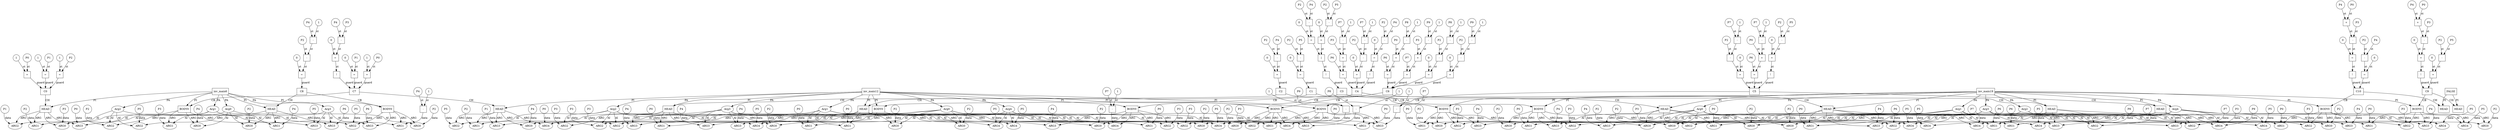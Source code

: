 // Horn Graph
digraph {
	"predicate_0" [label="inv_main6"  nodeName="predicate_0" class=predicateName GNNNodeID=0 shape="box"]
	"predicateArgument_0" [label="Arg0"  nodeName="predicateArgument_0" class=predicateArgument GNNNodeID=1 shape="ellipse"]
		"predicate_0" -> "predicateArgument_0" [ label="PA"]
	"predicateArgument_1" [label="Arg1"  nodeName="predicateArgument_1" class=predicateArgument GNNNodeID=2 shape="ellipse"]
		"predicate_0" -> "predicateArgument_1" [ label="PA"]
	"predicateArgument_2" [label="Arg2"  nodeName="predicateArgument_2" class=predicateArgument GNNNodeID=3 shape="ellipse"]
		"predicate_0" -> "predicateArgument_2" [ label="PA"]
	"predicateArgument_3" [label="Arg3"  nodeName="predicateArgument_3" class=predicateArgument GNNNodeID=4 shape="ellipse"]
		"predicate_0" -> "predicateArgument_3" [ label="PA"]
	"predicate_1" [label="inv_main12"  nodeName="predicate_1" class=predicateName GNNNodeID=5 shape="box"]
	"predicateArgument_4" [label="Arg0"  nodeName="predicateArgument_4" class=predicateArgument GNNNodeID=6 shape="ellipse"]
		"predicate_1" -> "predicateArgument_4" [ label="PA"]
	"predicateArgument_5" [label="Arg1"  nodeName="predicateArgument_5" class=predicateArgument GNNNodeID=7 shape="ellipse"]
		"predicate_1" -> "predicateArgument_5" [ label="PA"]
	"predicateArgument_6" [label="Arg2"  nodeName="predicateArgument_6" class=predicateArgument GNNNodeID=8 shape="ellipse"]
		"predicate_1" -> "predicateArgument_6" [ label="PA"]
	"predicateArgument_7" [label="Arg3"  nodeName="predicateArgument_7" class=predicateArgument GNNNodeID=9 shape="ellipse"]
		"predicate_1" -> "predicateArgument_7" [ label="PA"]
	"predicateArgument_8" [label="Arg4"  nodeName="predicateArgument_8" class=predicateArgument GNNNodeID=10 shape="ellipse"]
		"predicate_1" -> "predicateArgument_8" [ label="PA"]
	"predicate_2" [label="inv_main19"  nodeName="predicate_2" class=predicateName GNNNodeID=11 shape="box"]
	"predicateArgument_9" [label="Arg0"  nodeName="predicateArgument_9" class=predicateArgument GNNNodeID=12 shape="ellipse"]
		"predicate_2" -> "predicateArgument_9" [ label="PA"]
	"predicateArgument_10" [label="Arg1"  nodeName="predicateArgument_10" class=predicateArgument GNNNodeID=13 shape="ellipse"]
		"predicate_2" -> "predicateArgument_10" [ label="PA"]
	"predicateArgument_11" [label="Arg2"  nodeName="predicateArgument_11" class=predicateArgument GNNNodeID=14 shape="ellipse"]
		"predicate_2" -> "predicateArgument_11" [ label="PA"]
	"predicateArgument_12" [label="Arg3"  nodeName="predicateArgument_12" class=predicateArgument GNNNodeID=15 shape="ellipse"]
		"predicate_2" -> "predicateArgument_12" [ label="PA"]
	"predicateArgument_13" [label="Arg4"  nodeName="predicateArgument_13" class=predicateArgument GNNNodeID=16 shape="ellipse"]
		"predicate_2" -> "predicateArgument_13" [ label="PA"]
	"predicate_3" [label="FALSE"  nodeName="predicate_3" class=predicateName GNNNodeID=17 shape="box"]
	"clause_0" [label="C0"  nodeName="clause_0" class=clause GNNNodeID=18 shape="box"]
	"=_19" [label="="  nodeName="=_19" class=operator GNNNodeID=19 shape="square"]
		"=_19" -> "clause_0" [ label="guard"]
	"1_20" [label="1"  nodeName="1_20" class=constant GNNNodeID=20 shape="circle"]
		"1_20" -> "=_19" [ label="st"]
	"P0_21" [label="P0"  nodeName="P0_21" class=symbolicConstant GNNNodeID=21 shape="circle"]
		"P0_21" -> "=_19" [ label="st"]
	"=_22" [label="="  nodeName="=_22" class=operator GNNNodeID=22 shape="square"]
		"=_22" -> "clause_0" [ label="guard"]
	"1_23" [label="1"  nodeName="1_23" class=constant GNNNodeID=23 shape="circle"]
		"1_23" -> "=_22" [ label="st"]
	"P1_24" [label="P1"  nodeName="P1_24" class=symbolicConstant GNNNodeID=24 shape="circle"]
		"P1_24" -> "=_22" [ label="st"]
	"=_25" [label="="  nodeName="=_25" class=operator GNNNodeID=25 shape="square"]
		"=_25" -> "clause_0" [ label="guard"]
	"1_26" [label="1"  nodeName="1_26" class=constant GNNNodeID=26 shape="circle"]
		"1_26" -> "=_25" [ label="st"]
	"P2_27" [label="P2"  nodeName="P2_27" class=symbolicConstant GNNNodeID=27 shape="circle"]
		"P2_27" -> "=_25" [ label="st"]
	"clauseHead_0" [label="HEAD"  nodeName="clauseHead_0" class=clauseHead GNNNodeID=28 shape="box"]
		"clause_0" -> "clauseHead_0" [ label="CH"]
		"predicate_0" -> "clauseHead_0" [ label="PI"]
	"clauseArgument_0" [label="ARG0"  nodeName="clauseArgument_0" class=clauseArg GNNNodeID=29 shape="ellipse"]
		"clauseHead_0" -> "clauseArgument_0" [ label="ARG"]
		"predicateArgument_0" -> "clauseArgument_0" [ label="AI"]
	"P3_30" [label="P3"  nodeName="P3_30" class=symbolicConstant GNNNodeID=30 shape="circle"]
		"P3_30" -> "clauseArgument_0" [ label="data"]
	"clauseArgument_1" [label="ARG1"  nodeName="clauseArgument_1" class=clauseArg GNNNodeID=31 shape="ellipse"]
		"clauseHead_0" -> "clauseArgument_1" [ label="ARG"]
		"predicateArgument_1" -> "clauseArgument_1" [ label="AI"]
	"P2_32" [label="P2"  nodeName="P2_32" class=symbolicConstant GNNNodeID=32 shape="circle"]
		"P2_32" -> "clauseArgument_1" [ label="data"]
	"clauseArgument_2" [label="ARG2"  nodeName="clauseArgument_2" class=clauseArg GNNNodeID=33 shape="ellipse"]
		"clauseHead_0" -> "clauseArgument_2" [ label="ARG"]
		"predicateArgument_2" -> "clauseArgument_2" [ label="AI"]
	"P1_34" [label="P1"  nodeName="P1_34" class=symbolicConstant GNNNodeID=34 shape="circle"]
		"P1_34" -> "clauseArgument_2" [ label="data"]
	"clauseArgument_3" [label="ARG3"  nodeName="clauseArgument_3" class=clauseArg GNNNodeID=35 shape="ellipse"]
		"clauseHead_0" -> "clauseArgument_3" [ label="ARG"]
		"predicateArgument_3" -> "clauseArgument_3" [ label="AI"]
	"P0_36" [label="P0"  nodeName="P0_36" class=symbolicConstant GNNNodeID=36 shape="circle"]
		"P0_36" -> "clauseArgument_3" [ label="data"]
	"clause_1" [label="C1"  nodeName="clause_1" class=clause GNNNodeID=37 shape="box"]
	">=_38" [label="="  nodeName=">=_38" class=operator GNNNodeID=38 shape="square"]
		">=_38" -> "clause_1" [ label="guard"]
	"0_39" [label="0"  nodeName="0_39" class=constant GNNNodeID=39 shape="circle"]
		"0_39" -> ">=_38" [ label="st"]
	"-_40" [label="-"  nodeName="-_40" class=operator GNNNodeID=40 shape="square"]
		"-_40" -> ">=_38" [ label="st"]
	"P2_41" [label="P2"  nodeName="P2_41" class=symbolicConstant GNNNodeID=41 shape="circle"]
		"P2_41" -> "-_40" [ label="st"]
	"P5_42" [label="P5"  nodeName="P5_42" class=symbolicConstant GNNNodeID=42 shape="circle"]
		"P5_42" -> "-_40" [ label="st"]
	"clauseHead_1" [label="HEAD"  nodeName="clauseHead_1" class=clauseHead GNNNodeID=43 shape="box"]
		"clause_1" -> "clauseHead_1" [ label="CH"]
		"predicate_1" -> "clauseHead_1" [ label="PI"]
	"clauseArgument_4" [label="ARG0"  nodeName="clauseArgument_4" class=clauseArg GNNNodeID=44 shape="ellipse"]
		"clauseHead_1" -> "clauseArgument_4" [ label="ARG"]
		"predicateArgument_4" -> "clauseArgument_4" [ label="AI"]
	"P2_45" [label="P2"  nodeName="P2_45" class=symbolicConstant GNNNodeID=45 shape="circle"]
		"P2_45" -> "clauseArgument_4" [ label="data"]
	"clauseArgument_5" [label="ARG1"  nodeName="clauseArgument_5" class=clauseArg GNNNodeID=46 shape="ellipse"]
		"clauseHead_1" -> "clauseArgument_5" [ label="ARG"]
		"predicateArgument_5" -> "clauseArgument_5" [ label="AI"]
	"P0_47" [label="P0"  nodeName="P0_47" class=symbolicConstant GNNNodeID=47 shape="circle"]
		"P0_47" -> "clauseArgument_5" [ label="data"]
	"clauseArgument_6" [label="ARG2"  nodeName="clauseArgument_6" class=clauseArg GNNNodeID=48 shape="ellipse"]
		"clauseHead_1" -> "clauseArgument_6" [ label="ARG"]
		"predicateArgument_6" -> "clauseArgument_6" [ label="AI"]
	"P3_49" [label="P3"  nodeName="P3_49" class=symbolicConstant GNNNodeID=49 shape="circle"]
		"P3_49" -> "clauseArgument_6" [ label="data"]
	"clauseArgument_7" [label="ARG3"  nodeName="clauseArgument_7" class=clauseArg GNNNodeID=50 shape="ellipse"]
		"clauseHead_1" -> "clauseArgument_7" [ label="ARG"]
		"predicateArgument_7" -> "clauseArgument_7" [ label="AI"]
	"P4_51" [label="P4"  nodeName="P4_51" class=symbolicConstant GNNNodeID=51 shape="circle"]
		"P4_51" -> "clauseArgument_7" [ label="data"]
	"clauseArgument_8" [label="ARG4"  nodeName="clauseArgument_8" class=clauseArg GNNNodeID=52 shape="ellipse"]
		"clauseHead_1" -> "clauseArgument_8" [ label="ARG"]
		"predicateArgument_8" -> "clauseArgument_8" [ label="AI"]
	"P5_53" [label="P5"  nodeName="P5_53" class=symbolicConstant GNNNodeID=53 shape="circle"]
		"P5_53" -> "clauseArgument_8" [ label="data"]
	"clauseBody_0" [label="BODY0"  nodeName="clauseBody_0" class=clauseBody GNNNodeID=54 shape="box"]
		"clause_1" -> "clauseBody_0" [ label="CB"]
		"predicate_2" -> "clauseBody_0" [ label="PI"]
	"clauseArgument_9" [label="ARG0"  nodeName="clauseArgument_9" class=clauseArg GNNNodeID=55 shape="ellipse"]
		"clauseBody_0" -> "clauseArgument_9" [ label="ARG"]
		"predicateArgument_9" -> "clauseArgument_9" [ label="AI"]
	"P2_56" [label="P2"  nodeName="P2_56" class=symbolicConstant GNNNodeID=56 shape="circle"]
		"P2_56" -> "clauseArgument_9" [ label="data"]
	"clauseArgument_10" [label="ARG1"  nodeName="clauseArgument_10" class=clauseArg GNNNodeID=57 shape="ellipse"]
		"clauseBody_0" -> "clauseArgument_10" [ label="ARG"]
		"predicateArgument_10" -> "clauseArgument_10" [ label="AI"]
	"P0_58" [label="P0"  nodeName="P0_58" class=symbolicConstant GNNNodeID=58 shape="circle"]
		"P0_58" -> "clauseArgument_10" [ label="data"]
	"clauseArgument_11" [label="ARG2"  nodeName="clauseArgument_11" class=clauseArg GNNNodeID=59 shape="ellipse"]
		"clauseBody_0" -> "clauseArgument_11" [ label="ARG"]
		"predicateArgument_11" -> "clauseArgument_11" [ label="AI"]
	"P3_60" [label="P3"  nodeName="P3_60" class=symbolicConstant GNNNodeID=60 shape="circle"]
		"P3_60" -> "clauseArgument_11" [ label="data"]
	"clauseArgument_12" [label="ARG3"  nodeName="clauseArgument_12" class=clauseArg GNNNodeID=61 shape="ellipse"]
		"clauseBody_0" -> "clauseArgument_12" [ label="ARG"]
		"predicateArgument_12" -> "clauseArgument_12" [ label="AI"]
	"P4_62" [label="P4"  nodeName="P4_62" class=symbolicConstant GNNNodeID=62 shape="circle"]
		"P4_62" -> "clauseArgument_12" [ label="data"]
	"clauseArgument_13" [label="ARG4"  nodeName="clauseArgument_13" class=clauseArg GNNNodeID=63 shape="ellipse"]
		"clauseBody_0" -> "clauseArgument_13" [ label="ARG"]
		"predicateArgument_13" -> "clauseArgument_13" [ label="AI"]
	"P5_64" [label="P5"  nodeName="P5_64" class=symbolicConstant GNNNodeID=64 shape="circle"]
		"P5_64" -> "clauseArgument_13" [ label="data"]
	"clause_2" [label="C2"  nodeName="clause_2" class=clause GNNNodeID=65 shape="box"]
	">=_66" [label="="  nodeName=">=_66" class=operator GNNNodeID=66 shape="square"]
		">=_66" -> "clause_2" [ label="guard"]
	"0_67" [label="0"  nodeName="0_67" class=constant GNNNodeID=67 shape="circle"]
		"0_67" -> ">=_66" [ label="st"]
	"-_68" [label="-"  nodeName="-_68" class=operator GNNNodeID=68 shape="square"]
		"-_68" -> ">=_66" [ label="st"]
	"P2_69" [label="P2"  nodeName="P2_69" class=symbolicConstant GNNNodeID=69 shape="circle"]
		"P2_69" -> "-_68" [ label="st"]
	"P4_70" [label="P4"  nodeName="P4_70" class=symbolicConstant GNNNodeID=70 shape="circle"]
		"P4_70" -> "-_68" [ label="st"]
	"clauseHead_2" [label="HEAD"  nodeName="clauseHead_2" class=clauseHead GNNNodeID=71 shape="box"]
		"clause_2" -> "clauseHead_2" [ label="CH"]
		"predicate_1" -> "clauseHead_2" [ label="PI"]
	"clauseArgument_14" [label="ARG0"  nodeName="clauseArgument_14" class=clauseArg GNNNodeID=72 shape="ellipse"]
		"clauseHead_2" -> "clauseArgument_14" [ label="ARG"]
		"predicateArgument_4" -> "clauseArgument_14" [ label="AI"]
	"P2_73" [label="P2"  nodeName="P2_73" class=symbolicConstant GNNNodeID=73 shape="circle"]
		"P2_73" -> "clauseArgument_14" [ label="data"]
	"clauseArgument_15" [label="ARG1"  nodeName="clauseArgument_15" class=clauseArg GNNNodeID=74 shape="ellipse"]
		"clauseHead_2" -> "clauseArgument_15" [ label="ARG"]
		"predicateArgument_5" -> "clauseArgument_15" [ label="AI"]
	"P0_75" [label="P0"  nodeName="P0_75" class=symbolicConstant GNNNodeID=75 shape="circle"]
		"P0_75" -> "clauseArgument_15" [ label="data"]
	"clauseArgument_16" [label="ARG2"  nodeName="clauseArgument_16" class=clauseArg GNNNodeID=76 shape="ellipse"]
		"clauseHead_2" -> "clauseArgument_16" [ label="ARG"]
		"predicateArgument_6" -> "clauseArgument_16" [ label="AI"]
	"P3_77" [label="P3"  nodeName="P3_77" class=symbolicConstant GNNNodeID=77 shape="circle"]
		"P3_77" -> "clauseArgument_16" [ label="data"]
	"clauseArgument_17" [label="ARG3"  nodeName="clauseArgument_17" class=clauseArg GNNNodeID=78 shape="ellipse"]
		"clauseHead_2" -> "clauseArgument_17" [ label="ARG"]
		"predicateArgument_7" -> "clauseArgument_17" [ label="AI"]
	"P4_79" [label="P4"  nodeName="P4_79" class=symbolicConstant GNNNodeID=79 shape="circle"]
		"P4_79" -> "clauseArgument_17" [ label="data"]
	"clauseArgument_18" [label="ARG4"  nodeName="clauseArgument_18" class=clauseArg GNNNodeID=80 shape="ellipse"]
		"clauseHead_2" -> "clauseArgument_18" [ label="ARG"]
		"predicateArgument_8" -> "clauseArgument_18" [ label="AI"]
	"P5_81" [label="P5"  nodeName="P5_81" class=symbolicConstant GNNNodeID=81 shape="circle"]
		"P5_81" -> "clauseArgument_18" [ label="data"]
	"clauseBody_1" [label="BODY0"  nodeName="clauseBody_1" class=clauseBody GNNNodeID=82 shape="box"]
		"clause_2" -> "clauseBody_1" [ label="CB"]
		"predicate_2" -> "clauseBody_1" [ label="PI"]
	"clauseArgument_19" [label="ARG0"  nodeName="clauseArgument_19" class=clauseArg GNNNodeID=83 shape="ellipse"]
		"clauseBody_1" -> "clauseArgument_19" [ label="ARG"]
		"predicateArgument_9" -> "clauseArgument_19" [ label="AI"]
	"P2_84" [label="P2"  nodeName="P2_84" class=symbolicConstant GNNNodeID=84 shape="circle"]
		"P2_84" -> "clauseArgument_19" [ label="data"]
	"clauseArgument_20" [label="ARG1"  nodeName="clauseArgument_20" class=clauseArg GNNNodeID=85 shape="ellipse"]
		"clauseBody_1" -> "clauseArgument_20" [ label="ARG"]
		"predicateArgument_10" -> "clauseArgument_20" [ label="AI"]
	"P0_86" [label="P0"  nodeName="P0_86" class=symbolicConstant GNNNodeID=86 shape="circle"]
		"P0_86" -> "clauseArgument_20" [ label="data"]
	"clauseArgument_21" [label="ARG2"  nodeName="clauseArgument_21" class=clauseArg GNNNodeID=87 shape="ellipse"]
		"clauseBody_1" -> "clauseArgument_21" [ label="ARG"]
		"predicateArgument_11" -> "clauseArgument_21" [ label="AI"]
	"P3_88" [label="P3"  nodeName="P3_88" class=symbolicConstant GNNNodeID=88 shape="circle"]
		"P3_88" -> "clauseArgument_21" [ label="data"]
	"clauseArgument_22" [label="ARG3"  nodeName="clauseArgument_22" class=clauseArg GNNNodeID=89 shape="ellipse"]
		"clauseBody_1" -> "clauseArgument_22" [ label="ARG"]
		"predicateArgument_12" -> "clauseArgument_22" [ label="AI"]
	"P4_90" [label="P4"  nodeName="P4_90" class=symbolicConstant GNNNodeID=90 shape="circle"]
		"P4_90" -> "clauseArgument_22" [ label="data"]
	"clauseArgument_23" [label="ARG4"  nodeName="clauseArgument_23" class=clauseArg GNNNodeID=91 shape="ellipse"]
		"clauseBody_1" -> "clauseArgument_23" [ label="ARG"]
		"predicateArgument_13" -> "clauseArgument_23" [ label="AI"]
	"P5_92" [label="P5"  nodeName="P5_92" class=symbolicConstant GNNNodeID=92 shape="circle"]
		"P5_92" -> "clauseArgument_23" [ label="data"]
	"clause_3" [label="C3"  nodeName="clause_3" class=clause GNNNodeID=93 shape="box"]
	"!_94" [label="!"  nodeName="!_94" class=operator GNNNodeID=94 shape="square"]
		"!_94" -> "clause_3" [ label="guard"]
	"|_95" [label="|"  nodeName="|_95" class=operator GNNNodeID=95 shape="square"]
		"|_95" -> "!_94" [ label="st"]
	">=_96" [label="="  nodeName=">=_96" class=operator GNNNodeID=96 shape="square"]
		">=_96" -> "|_95" [ label="st"]
	"0_97" [label="0"  nodeName="0_97" class=constant GNNNodeID=97 shape="circle"]
		"0_97" -> ">=_96" [ label="st"]
	"-_98" [label="-"  nodeName="-_98" class=operator GNNNodeID=98 shape="square"]
		"-_98" -> ">=_96" [ label="st"]
	"P2_99" [label="P2"  nodeName="P2_99" class=symbolicConstant GNNNodeID=99 shape="circle"]
		"P2_99" -> "-_98" [ label="st"]
	"P4_100" [label="P4"  nodeName="P4_100" class=symbolicConstant GNNNodeID=100 shape="circle"]
		"P4_100" -> "-_98" [ label="st"]
	">=_101" [label="="  nodeName=">=_101" class=operator GNNNodeID=101 shape="square"]
		">=_101" -> "|_95" [ label="st"]
	"0_102" [label="0"  nodeName="0_102" class=constant GNNNodeID=102 shape="circle"]
		"0_102" -> ">=_101" [ label="st"]
	"-_103" [label="-"  nodeName="-_103" class=operator GNNNodeID=103 shape="square"]
		"-_103" -> ">=_101" [ label="st"]
	"P2_104" [label="P2"  nodeName="P2_104" class=symbolicConstant GNNNodeID=104 shape="circle"]
		"P2_104" -> "-_103" [ label="st"]
	"P5_105" [label="P5"  nodeName="P5_105" class=symbolicConstant GNNNodeID=105 shape="circle"]
		"P5_105" -> "-_103" [ label="st"]
	"clauseHead_3" [label="HEAD"  nodeName="clauseHead_3" class=clauseHead GNNNodeID=106 shape="box"]
		"clause_3" -> "clauseHead_3" [ label="CH"]
		"predicate_2" -> "clauseHead_3" [ label="PI"]
	"clauseArgument_24" [label="ARG0"  nodeName="clauseArgument_24" class=clauseArg GNNNodeID=107 shape="ellipse"]
		"clauseHead_3" -> "clauseArgument_24" [ label="ARG"]
		"predicateArgument_9" -> "clauseArgument_24" [ label="AI"]
	"P2_108" [label="P2"  nodeName="P2_108" class=symbolicConstant GNNNodeID=108 shape="circle"]
		"P2_108" -> "clauseArgument_24" [ label="data"]
	"clauseArgument_25" [label="ARG1"  nodeName="clauseArgument_25" class=clauseArg GNNNodeID=109 shape="ellipse"]
		"clauseHead_3" -> "clauseArgument_25" [ label="ARG"]
		"predicateArgument_10" -> "clauseArgument_25" [ label="AI"]
	"P0_110" [label="P0"  nodeName="P0_110" class=symbolicConstant GNNNodeID=110 shape="circle"]
		"P0_110" -> "clauseArgument_25" [ label="data"]
	"clauseArgument_26" [label="ARG2"  nodeName="clauseArgument_26" class=clauseArg GNNNodeID=111 shape="ellipse"]
		"clauseHead_3" -> "clauseArgument_26" [ label="ARG"]
		"predicateArgument_11" -> "clauseArgument_26" [ label="AI"]
	"P3_112" [label="P3"  nodeName="P3_112" class=symbolicConstant GNNNodeID=112 shape="circle"]
		"P3_112" -> "clauseArgument_26" [ label="data"]
	"clauseArgument_27" [label="ARG3"  nodeName="clauseArgument_27" class=clauseArg GNNNodeID=113 shape="ellipse"]
		"clauseHead_3" -> "clauseArgument_27" [ label="ARG"]
		"predicateArgument_12" -> "clauseArgument_27" [ label="AI"]
	"P4_114" [label="P4"  nodeName="P4_114" class=symbolicConstant GNNNodeID=114 shape="circle"]
		"P4_114" -> "clauseArgument_27" [ label="data"]
	"clauseArgument_28" [label="ARG4"  nodeName="clauseArgument_28" class=clauseArg GNNNodeID=115 shape="ellipse"]
		"clauseHead_3" -> "clauseArgument_28" [ label="ARG"]
		"predicateArgument_13" -> "clauseArgument_28" [ label="AI"]
	"P5_116" [label="P5"  nodeName="P5_116" class=symbolicConstant GNNNodeID=116 shape="circle"]
		"P5_116" -> "clauseArgument_28" [ label="data"]
	"clauseBody_2" [label="BODY0"  nodeName="clauseBody_2" class=clauseBody GNNNodeID=117 shape="box"]
		"clause_3" -> "clauseBody_2" [ label="CB"]
		"predicate_1" -> "clauseBody_2" [ label="PI"]
	"clauseArgument_29" [label="ARG0"  nodeName="clauseArgument_29" class=clauseArg GNNNodeID=118 shape="ellipse"]
		"clauseBody_2" -> "clauseArgument_29" [ label="ARG"]
		"predicateArgument_4" -> "clauseArgument_29" [ label="AI"]
	"P2_119" [label="P2"  nodeName="P2_119" class=symbolicConstant GNNNodeID=119 shape="circle"]
		"P2_119" -> "clauseArgument_29" [ label="data"]
	"clauseArgument_30" [label="ARG1"  nodeName="clauseArgument_30" class=clauseArg GNNNodeID=120 shape="ellipse"]
		"clauseBody_2" -> "clauseArgument_30" [ label="ARG"]
		"predicateArgument_5" -> "clauseArgument_30" [ label="AI"]
	"P0_121" [label="P0"  nodeName="P0_121" class=symbolicConstant GNNNodeID=121 shape="circle"]
		"P0_121" -> "clauseArgument_30" [ label="data"]
	"clauseArgument_31" [label="ARG2"  nodeName="clauseArgument_31" class=clauseArg GNNNodeID=122 shape="ellipse"]
		"clauseBody_2" -> "clauseArgument_31" [ label="ARG"]
		"predicateArgument_6" -> "clauseArgument_31" [ label="AI"]
	"P3_123" [label="P3"  nodeName="P3_123" class=symbolicConstant GNNNodeID=123 shape="circle"]
		"P3_123" -> "clauseArgument_31" [ label="data"]
	"clauseArgument_32" [label="ARG3"  nodeName="clauseArgument_32" class=clauseArg GNNNodeID=124 shape="ellipse"]
		"clauseBody_2" -> "clauseArgument_32" [ label="ARG"]
		"predicateArgument_7" -> "clauseArgument_32" [ label="AI"]
	"P4_125" [label="P4"  nodeName="P4_125" class=symbolicConstant GNNNodeID=125 shape="circle"]
		"P4_125" -> "clauseArgument_32" [ label="data"]
	"clauseArgument_33" [label="ARG4"  nodeName="clauseArgument_33" class=clauseArg GNNNodeID=126 shape="ellipse"]
		"clauseBody_2" -> "clauseArgument_33" [ label="ARG"]
		"predicateArgument_8" -> "clauseArgument_33" [ label="AI"]
	"P5_127" [label="P5"  nodeName="P5_127" class=symbolicConstant GNNNodeID=127 shape="circle"]
		"P5_127" -> "clauseArgument_33" [ label="data"]
	"clause_4" [label="C4"  nodeName="clause_4" class=clause GNNNodeID=128 shape="box"]
	"=_129" [label="="  nodeName="=_129" class=operator GNNNodeID=129 shape="square"]
		"=_129" -> "clause_4" [ label="guard"]
	"P6_130" [label="P6"  nodeName="P6_130" class=symbolicConstant GNNNodeID=130 shape="circle"]
		"P6_130" -> "=_129" [ label="st"]
	"+_131" [label="+"  nodeName="+_131" class=operator GNNNodeID=131 shape="square"]
		"+_131" -> "=_129" [ label="st"]
	"P3_132" [label="P3"  nodeName="P3_132" class=symbolicConstant GNNNodeID=132 shape="circle"]
		"P3_132" -> "+_131" [ label="st"]
	"-_133" [label="-"  nodeName="-_133" class=operator GNNNodeID=133 shape="square"]
		"-_133" -> "+_131" [ label="st"]
	"P7_134" [label="P7"  nodeName="P7_134" class=symbolicConstant GNNNodeID=134 shape="circle"]
		"P7_134" -> "-_133" [ label="st"]
	"1_135" [label="1"  nodeName="1_135" class=constant GNNNodeID=135 shape="circle"]
		"1_135" -> "-_133" [ label="st"]
	">=_136" [label="="  nodeName=">=_136" class=operator GNNNodeID=136 shape="square"]
		">=_136" -> "clause_4" [ label="guard"]
	"0_137" [label="0"  nodeName="0_137" class=constant GNNNodeID=137 shape="circle"]
		"0_137" -> ">=_136" [ label="st"]
	"-_138" [label="-"  nodeName="-_138" class=operator GNNNodeID=138 shape="square"]
		"-_138" -> ">=_136" [ label="st"]
	"P2_139" [label="P2"  nodeName="P2_139" class=symbolicConstant GNNNodeID=139 shape="circle"]
		"P2_139" -> "-_138" [ label="st"]
	"-_140" [label="-"  nodeName="-_140" class=operator GNNNodeID=140 shape="square"]
		"-_140" -> "-_138" [ label="st"]
	"P7_141" [label="P7"  nodeName="P7_141" class=symbolicConstant GNNNodeID=141 shape="circle"]
		"P7_141" -> "-_140" [ label="st"]
	"1_142" [label="1"  nodeName="1_142" class=constant GNNNodeID=142 shape="circle"]
		"1_142" -> "-_140" [ label="st"]
	"!_143" [label="!"  nodeName="!_143" class=operator GNNNodeID=143 shape="square"]
		"!_143" -> "clause_4" [ label="guard"]
	">=_144" [label="="  nodeName=">=_144" class=operator GNNNodeID=144 shape="square"]
		">=_144" -> "!_143" [ label="st"]
	"0_145" [label="0"  nodeName="0_145" class=constant GNNNodeID=145 shape="circle"]
		"0_145" -> ">=_144" [ label="st"]
	"-_146" [label="-"  nodeName="-_146" class=operator GNNNodeID=146 shape="square"]
		"-_146" -> ">=_144" [ label="st"]
	"P2_147" [label="P2"  nodeName="P2_147" class=symbolicConstant GNNNodeID=147 shape="circle"]
		"P2_147" -> "-_146" [ label="st"]
	"P4_148" [label="P4"  nodeName="P4_148" class=symbolicConstant GNNNodeID=148 shape="circle"]
		"P4_148" -> "-_146" [ label="st"]
	"clauseHead_4" [label="HEAD"  nodeName="clauseHead_4" class=clauseHead GNNNodeID=149 shape="box"]
		"clause_4" -> "clauseHead_4" [ label="CH"]
		"predicate_2" -> "clauseHead_4" [ label="PI"]
	"clauseArgument_34" [label="ARG0"  nodeName="clauseArgument_34" class=clauseArg GNNNodeID=150 shape="ellipse"]
		"clauseHead_4" -> "clauseArgument_34" [ label="ARG"]
		"predicateArgument_9" -> "clauseArgument_34" [ label="AI"]
	"P2_151" [label="P2"  nodeName="P2_151" class=symbolicConstant GNNNodeID=151 shape="circle"]
		"P2_151" -> "clauseArgument_34" [ label="data"]
	"clauseArgument_35" [label="ARG1"  nodeName="clauseArgument_35" class=clauseArg GNNNodeID=152 shape="ellipse"]
		"clauseHead_4" -> "clauseArgument_35" [ label="ARG"]
		"predicateArgument_10" -> "clauseArgument_35" [ label="AI"]
	"P0_153" [label="P0"  nodeName="P0_153" class=symbolicConstant GNNNodeID=153 shape="circle"]
		"P0_153" -> "clauseArgument_35" [ label="data"]
	"clauseArgument_36" [label="ARG2"  nodeName="clauseArgument_36" class=clauseArg GNNNodeID=154 shape="ellipse"]
		"clauseHead_4" -> "clauseArgument_36" [ label="ARG"]
		"predicateArgument_11" -> "clauseArgument_36" [ label="AI"]
	"P6_155" [label="P6"  nodeName="P6_155" class=symbolicConstant GNNNodeID=155 shape="circle"]
		"P6_155" -> "clauseArgument_36" [ label="data"]
	"clauseArgument_37" [label="ARG3"  nodeName="clauseArgument_37" class=clauseArg GNNNodeID=156 shape="ellipse"]
		"clauseHead_4" -> "clauseArgument_37" [ label="ARG"]
		"predicateArgument_12" -> "clauseArgument_37" [ label="AI"]
	"P4_157" [label="P4"  nodeName="P4_157" class=symbolicConstant GNNNodeID=157 shape="circle"]
		"P4_157" -> "clauseArgument_37" [ label="data"]
	"clauseArgument_38" [label="ARG4"  nodeName="clauseArgument_38" class=clauseArg GNNNodeID=158 shape="ellipse"]
		"clauseHead_4" -> "clauseArgument_38" [ label="ARG"]
		"predicateArgument_13" -> "clauseArgument_38" [ label="AI"]
	"P7_159" [label="P7"  nodeName="P7_159" class=symbolicConstant GNNNodeID=159 shape="circle"]
		"P7_159" -> "clauseArgument_38" [ label="data"]
	"clauseBody_3" [label="BODY0"  nodeName="clauseBody_3" class=clauseBody GNNNodeID=160 shape="box"]
		"clause_4" -> "clauseBody_3" [ label="CB"]
		"predicate_1" -> "clauseBody_3" [ label="PI"]
	"clauseArgument_39" [label="ARG0"  nodeName="clauseArgument_39" class=clauseArg GNNNodeID=161 shape="ellipse"]
		"clauseBody_3" -> "clauseArgument_39" [ label="ARG"]
		"predicateArgument_4" -> "clauseArgument_39" [ label="AI"]
	"P2_162" [label="P2"  nodeName="P2_162" class=symbolicConstant GNNNodeID=162 shape="circle"]
		"P2_162" -> "clauseArgument_39" [ label="data"]
	"clauseArgument_40" [label="ARG1"  nodeName="clauseArgument_40" class=clauseArg GNNNodeID=163 shape="ellipse"]
		"clauseBody_3" -> "clauseArgument_40" [ label="ARG"]
		"predicateArgument_5" -> "clauseArgument_40" [ label="AI"]
	"P0_164" [label="P0"  nodeName="P0_164" class=symbolicConstant GNNNodeID=164 shape="circle"]
		"P0_164" -> "clauseArgument_40" [ label="data"]
	"clauseArgument_41" [label="ARG2"  nodeName="clauseArgument_41" class=clauseArg GNNNodeID=165 shape="ellipse"]
		"clauseBody_3" -> "clauseArgument_41" [ label="ARG"]
		"predicateArgument_6" -> "clauseArgument_41" [ label="AI"]
	"P3_166" [label="P3"  nodeName="P3_166" class=symbolicConstant GNNNodeID=166 shape="circle"]
		"P3_166" -> "clauseArgument_41" [ label="data"]
	"clauseArgument_42" [label="ARG3"  nodeName="clauseArgument_42" class=clauseArg GNNNodeID=167 shape="ellipse"]
		"clauseBody_3" -> "clauseArgument_42" [ label="ARG"]
		"predicateArgument_7" -> "clauseArgument_42" [ label="AI"]
	"P4_168" [label="P4"  nodeName="P4_168" class=symbolicConstant GNNNodeID=168 shape="circle"]
		"P4_168" -> "clauseArgument_42" [ label="data"]
	"clauseArgument_43" [label="ARG4"  nodeName="clauseArgument_43" class=clauseArg GNNNodeID=169 shape="ellipse"]
		"clauseBody_3" -> "clauseArgument_43" [ label="ARG"]
		"predicateArgument_8" -> "clauseArgument_43" [ label="AI"]
	"-_170" [label="-"  nodeName="-_170" class=operator GNNNodeID=170 shape="square"]
		"-_170" -> "clauseArgument_43" [ label="data"]
	"P7_171" [label="P7"  nodeName="P7_171" class=symbolicConstant GNNNodeID=171 shape="circle"]
		"P7_171" -> "-_170" [ label="st"]
	"1_172" [label="1"  nodeName="1_172" class=constant GNNNodeID=172 shape="circle"]
		"1_172" -> "-_170" [ label="st"]
	"clause_5" [label="C5"  nodeName="clause_5" class=clause GNNNodeID=173 shape="box"]
	"=_174" [label="="  nodeName="=_174" class=operator GNNNodeID=174 shape="square"]
		"=_174" -> "clause_5" [ label="guard"]
	"P6_175" [label="P6"  nodeName="P6_175" class=symbolicConstant GNNNodeID=175 shape="circle"]
		"P6_175" -> "=_174" [ label="st"]
	"+_176" [label="+"  nodeName="+_176" class=operator GNNNodeID=176 shape="square"]
		"+_176" -> "=_174" [ label="st"]
	"P0_177" [label="P0"  nodeName="P0_177" class=symbolicConstant GNNNodeID=177 shape="circle"]
		"P0_177" -> "+_176" [ label="st"]
	"-_178" [label="-"  nodeName="-_178" class=operator GNNNodeID=178 shape="square"]
		"-_178" -> "+_176" [ label="st"]
	"P7_179" [label="P7"  nodeName="P7_179" class=symbolicConstant GNNNodeID=179 shape="circle"]
		"P7_179" -> "-_178" [ label="st"]
	"1_180" [label="1"  nodeName="1_180" class=constant GNNNodeID=180 shape="circle"]
		"1_180" -> "-_178" [ label="st"]
	"!_181" [label="!"  nodeName="!_181" class=operator GNNNodeID=181 shape="square"]
		"!_181" -> "clause_5" [ label="guard"]
	">=_182" [label="="  nodeName=">=_182" class=operator GNNNodeID=182 shape="square"]
		">=_182" -> "!_181" [ label="st"]
	"0_183" [label="0"  nodeName="0_183" class=constant GNNNodeID=183 shape="circle"]
		"0_183" -> ">=_182" [ label="st"]
	"-_184" [label="-"  nodeName="-_184" class=operator GNNNodeID=184 shape="square"]
		"-_184" -> ">=_182" [ label="st"]
	"P2_185" [label="P2"  nodeName="P2_185" class=symbolicConstant GNNNodeID=185 shape="circle"]
		"P2_185" -> "-_184" [ label="st"]
	"P5_186" [label="P5"  nodeName="P5_186" class=symbolicConstant GNNNodeID=186 shape="circle"]
		"P5_186" -> "-_184" [ label="st"]
	">=_187" [label="="  nodeName=">=_187" class=operator GNNNodeID=187 shape="square"]
		">=_187" -> "clause_5" [ label="guard"]
	"0_188" [label="0"  nodeName="0_188" class=constant GNNNodeID=188 shape="circle"]
		"0_188" -> ">=_187" [ label="st"]
	"-_189" [label="-"  nodeName="-_189" class=operator GNNNodeID=189 shape="square"]
		"-_189" -> ">=_187" [ label="st"]
	"P2_190" [label="P2"  nodeName="P2_190" class=symbolicConstant GNNNodeID=190 shape="circle"]
		"P2_190" -> "-_189" [ label="st"]
	"-_191" [label="-"  nodeName="-_191" class=operator GNNNodeID=191 shape="square"]
		"-_191" -> "-_189" [ label="st"]
	"P7_192" [label="P7"  nodeName="P7_192" class=symbolicConstant GNNNodeID=192 shape="circle"]
		"P7_192" -> "-_191" [ label="st"]
	"1_193" [label="1"  nodeName="1_193" class=constant GNNNodeID=193 shape="circle"]
		"1_193" -> "-_191" [ label="st"]
	"clauseHead_5" [label="HEAD"  nodeName="clauseHead_5" class=clauseHead GNNNodeID=194 shape="box"]
		"clause_5" -> "clauseHead_5" [ label="CH"]
		"predicate_2" -> "clauseHead_5" [ label="PI"]
	"clauseArgument_44" [label="ARG0"  nodeName="clauseArgument_44" class=clauseArg GNNNodeID=195 shape="ellipse"]
		"clauseHead_5" -> "clauseArgument_44" [ label="ARG"]
		"predicateArgument_9" -> "clauseArgument_44" [ label="AI"]
	"P2_196" [label="P2"  nodeName="P2_196" class=symbolicConstant GNNNodeID=196 shape="circle"]
		"P2_196" -> "clauseArgument_44" [ label="data"]
	"clauseArgument_45" [label="ARG1"  nodeName="clauseArgument_45" class=clauseArg GNNNodeID=197 shape="ellipse"]
		"clauseHead_5" -> "clauseArgument_45" [ label="ARG"]
		"predicateArgument_10" -> "clauseArgument_45" [ label="AI"]
	"P6_198" [label="P6"  nodeName="P6_198" class=symbolicConstant GNNNodeID=198 shape="circle"]
		"P6_198" -> "clauseArgument_45" [ label="data"]
	"clauseArgument_46" [label="ARG2"  nodeName="clauseArgument_46" class=clauseArg GNNNodeID=199 shape="ellipse"]
		"clauseHead_5" -> "clauseArgument_46" [ label="ARG"]
		"predicateArgument_11" -> "clauseArgument_46" [ label="AI"]
	"P3_200" [label="P3"  nodeName="P3_200" class=symbolicConstant GNNNodeID=200 shape="circle"]
		"P3_200" -> "clauseArgument_46" [ label="data"]
	"clauseArgument_47" [label="ARG3"  nodeName="clauseArgument_47" class=clauseArg GNNNodeID=201 shape="ellipse"]
		"clauseHead_5" -> "clauseArgument_47" [ label="ARG"]
		"predicateArgument_12" -> "clauseArgument_47" [ label="AI"]
	"P7_202" [label="P7"  nodeName="P7_202" class=symbolicConstant GNNNodeID=202 shape="circle"]
		"P7_202" -> "clauseArgument_47" [ label="data"]
	"clauseArgument_48" [label="ARG4"  nodeName="clauseArgument_48" class=clauseArg GNNNodeID=203 shape="ellipse"]
		"clauseHead_5" -> "clauseArgument_48" [ label="ARG"]
		"predicateArgument_13" -> "clauseArgument_48" [ label="AI"]
	"P5_204" [label="P5"  nodeName="P5_204" class=symbolicConstant GNNNodeID=204 shape="circle"]
		"P5_204" -> "clauseArgument_48" [ label="data"]
	"clauseBody_4" [label="BODY0"  nodeName="clauseBody_4" class=clauseBody GNNNodeID=205 shape="box"]
		"clause_5" -> "clauseBody_4" [ label="CB"]
		"predicate_1" -> "clauseBody_4" [ label="PI"]
	"clauseArgument_49" [label="ARG0"  nodeName="clauseArgument_49" class=clauseArg GNNNodeID=206 shape="ellipse"]
		"clauseBody_4" -> "clauseArgument_49" [ label="ARG"]
		"predicateArgument_4" -> "clauseArgument_49" [ label="AI"]
	"P2_207" [label="P2"  nodeName="P2_207" class=symbolicConstant GNNNodeID=207 shape="circle"]
		"P2_207" -> "clauseArgument_49" [ label="data"]
	"clauseArgument_50" [label="ARG1"  nodeName="clauseArgument_50" class=clauseArg GNNNodeID=208 shape="ellipse"]
		"clauseBody_4" -> "clauseArgument_50" [ label="ARG"]
		"predicateArgument_5" -> "clauseArgument_50" [ label="AI"]
	"P0_209" [label="P0"  nodeName="P0_209" class=symbolicConstant GNNNodeID=209 shape="circle"]
		"P0_209" -> "clauseArgument_50" [ label="data"]
	"clauseArgument_51" [label="ARG2"  nodeName="clauseArgument_51" class=clauseArg GNNNodeID=210 shape="ellipse"]
		"clauseBody_4" -> "clauseArgument_51" [ label="ARG"]
		"predicateArgument_6" -> "clauseArgument_51" [ label="AI"]
	"P3_211" [label="P3"  nodeName="P3_211" class=symbolicConstant GNNNodeID=211 shape="circle"]
		"P3_211" -> "clauseArgument_51" [ label="data"]
	"clauseArgument_52" [label="ARG3"  nodeName="clauseArgument_52" class=clauseArg GNNNodeID=212 shape="ellipse"]
		"clauseBody_4" -> "clauseArgument_52" [ label="ARG"]
		"predicateArgument_7" -> "clauseArgument_52" [ label="AI"]
	"-_213" [label="-"  nodeName="-_213" class=operator GNNNodeID=213 shape="square"]
		"-_213" -> "clauseArgument_52" [ label="data"]
	"P7_214" [label="P7"  nodeName="P7_214" class=symbolicConstant GNNNodeID=214 shape="circle"]
		"P7_214" -> "-_213" [ label="st"]
	"1_215" [label="1"  nodeName="1_215" class=constant GNNNodeID=215 shape="circle"]
		"1_215" -> "-_213" [ label="st"]
	"clauseArgument_53" [label="ARG4"  nodeName="clauseArgument_53" class=clauseArg GNNNodeID=216 shape="ellipse"]
		"clauseBody_4" -> "clauseArgument_53" [ label="ARG"]
		"predicateArgument_8" -> "clauseArgument_53" [ label="AI"]
	"P5_217" [label="P5"  nodeName="P5_217" class=symbolicConstant GNNNodeID=217 shape="circle"]
		"P5_217" -> "clauseArgument_53" [ label="data"]
	"clause_6" [label="C6"  nodeName="clause_6" class=clause GNNNodeID=218 shape="box"]
	">=_219" [label="="  nodeName=">=_219" class=operator GNNNodeID=219 shape="square"]
		">=_219" -> "clause_6" [ label="guard"]
	"0_220" [label="0"  nodeName="0_220" class=constant GNNNodeID=220 shape="circle"]
		"0_220" -> ">=_219" [ label="st"]
	"-_221" [label="-"  nodeName="-_221" class=operator GNNNodeID=221 shape="square"]
		"-_221" -> ">=_219" [ label="st"]
	"P2_222" [label="P2"  nodeName="P2_222" class=symbolicConstant GNNNodeID=222 shape="circle"]
		"P2_222" -> "-_221" [ label="st"]
	"-_223" [label="-"  nodeName="-_223" class=operator GNNNodeID=223 shape="square"]
		"-_223" -> "-_221" [ label="st"]
	"P8_224" [label="P8"  nodeName="P8_224" class=symbolicConstant GNNNodeID=224 shape="circle"]
		"P8_224" -> "-_223" [ label="st"]
	"1_225" [label="1"  nodeName="1_225" class=constant GNNNodeID=225 shape="circle"]
		"1_225" -> "-_223" [ label="st"]
	">=_226" [label="="  nodeName=">=_226" class=operator GNNNodeID=226 shape="square"]
		">=_226" -> "clause_6" [ label="guard"]
	"0_227" [label="0"  nodeName="0_227" class=constant GNNNodeID=227 shape="circle"]
		"0_227" -> ">=_226" [ label="st"]
	"-_228" [label="-"  nodeName="-_228" class=operator GNNNodeID=228 shape="square"]
		"-_228" -> ">=_226" [ label="st"]
	"P2_229" [label="P2"  nodeName="P2_229" class=symbolicConstant GNNNodeID=229 shape="circle"]
		"P2_229" -> "-_228" [ label="st"]
	"-_230" [label="-"  nodeName="-_230" class=operator GNNNodeID=230 shape="square"]
		"-_230" -> "-_228" [ label="st"]
	"P9_231" [label="P9"  nodeName="P9_231" class=symbolicConstant GNNNodeID=231 shape="circle"]
		"P9_231" -> "-_230" [ label="st"]
	"1_232" [label="1"  nodeName="1_232" class=constant GNNNodeID=232 shape="circle"]
		"1_232" -> "-_230" [ label="st"]
	"=_233" [label="="  nodeName="=_233" class=operator GNNNodeID=233 shape="square"]
		"=_233" -> "clause_6" [ label="guard"]
	"P6_234" [label="P6"  nodeName="P6_234" class=symbolicConstant GNNNodeID=234 shape="circle"]
		"P6_234" -> "=_233" [ label="st"]
	"+_235" [label="+"  nodeName="+_235" class=operator GNNNodeID=235 shape="square"]
		"+_235" -> "=_233" [ label="st"]
	"P0_236" [label="P0"  nodeName="P0_236" class=symbolicConstant GNNNodeID=236 shape="circle"]
		"P0_236" -> "+_235" [ label="st"]
	"-_237" [label="-"  nodeName="-_237" class=operator GNNNodeID=237 shape="square"]
		"-_237" -> "+_235" [ label="st"]
	"P8_238" [label="P8"  nodeName="P8_238" class=symbolicConstant GNNNodeID=238 shape="circle"]
		"P8_238" -> "-_237" [ label="st"]
	"1_239" [label="1"  nodeName="1_239" class=constant GNNNodeID=239 shape="circle"]
		"1_239" -> "-_237" [ label="st"]
	"=_240" [label="="  nodeName="=_240" class=operator GNNNodeID=240 shape="square"]
		"=_240" -> "clause_6" [ label="guard"]
	"P7_241" [label="P7"  nodeName="P7_241" class=symbolicConstant GNNNodeID=241 shape="circle"]
		"P7_241" -> "=_240" [ label="st"]
	"+_242" [label="+"  nodeName="+_242" class=operator GNNNodeID=242 shape="square"]
		"+_242" -> "=_240" [ label="st"]
	"P3_243" [label="P3"  nodeName="P3_243" class=symbolicConstant GNNNodeID=243 shape="circle"]
		"P3_243" -> "+_242" [ label="st"]
	"-_244" [label="-"  nodeName="-_244" class=operator GNNNodeID=244 shape="square"]
		"-_244" -> "+_242" [ label="st"]
	"P9_245" [label="P9"  nodeName="P9_245" class=symbolicConstant GNNNodeID=245 shape="circle"]
		"P9_245" -> "-_244" [ label="st"]
	"1_246" [label="1"  nodeName="1_246" class=constant GNNNodeID=246 shape="circle"]
		"1_246" -> "-_244" [ label="st"]
	"clauseHead_6" [label="HEAD"  nodeName="clauseHead_6" class=clauseHead GNNNodeID=247 shape="box"]
		"clause_6" -> "clauseHead_6" [ label="CH"]
		"predicate_2" -> "clauseHead_6" [ label="PI"]
	"clauseArgument_54" [label="ARG0"  nodeName="clauseArgument_54" class=clauseArg GNNNodeID=248 shape="ellipse"]
		"clauseHead_6" -> "clauseArgument_54" [ label="ARG"]
		"predicateArgument_9" -> "clauseArgument_54" [ label="AI"]
	"P2_249" [label="P2"  nodeName="P2_249" class=symbolicConstant GNNNodeID=249 shape="circle"]
		"P2_249" -> "clauseArgument_54" [ label="data"]
	"clauseArgument_55" [label="ARG1"  nodeName="clauseArgument_55" class=clauseArg GNNNodeID=250 shape="ellipse"]
		"clauseHead_6" -> "clauseArgument_55" [ label="ARG"]
		"predicateArgument_10" -> "clauseArgument_55" [ label="AI"]
	"P6_251" [label="P6"  nodeName="P6_251" class=symbolicConstant GNNNodeID=251 shape="circle"]
		"P6_251" -> "clauseArgument_55" [ label="data"]
	"clauseArgument_56" [label="ARG2"  nodeName="clauseArgument_56" class=clauseArg GNNNodeID=252 shape="ellipse"]
		"clauseHead_6" -> "clauseArgument_56" [ label="ARG"]
		"predicateArgument_11" -> "clauseArgument_56" [ label="AI"]
	"P7_253" [label="P7"  nodeName="P7_253" class=symbolicConstant GNNNodeID=253 shape="circle"]
		"P7_253" -> "clauseArgument_56" [ label="data"]
	"clauseArgument_57" [label="ARG3"  nodeName="clauseArgument_57" class=clauseArg GNNNodeID=254 shape="ellipse"]
		"clauseHead_6" -> "clauseArgument_57" [ label="ARG"]
		"predicateArgument_12" -> "clauseArgument_57" [ label="AI"]
	"P8_255" [label="P8"  nodeName="P8_255" class=symbolicConstant GNNNodeID=255 shape="circle"]
		"P8_255" -> "clauseArgument_57" [ label="data"]
	"clauseArgument_58" [label="ARG4"  nodeName="clauseArgument_58" class=clauseArg GNNNodeID=256 shape="ellipse"]
		"clauseHead_6" -> "clauseArgument_58" [ label="ARG"]
		"predicateArgument_13" -> "clauseArgument_58" [ label="AI"]
	"P9_257" [label="P9"  nodeName="P9_257" class=symbolicConstant GNNNodeID=257 shape="circle"]
		"P9_257" -> "clauseArgument_58" [ label="data"]
	"clauseBody_5" [label="BODY0"  nodeName="clauseBody_5" class=clauseBody GNNNodeID=258 shape="box"]
		"clause_6" -> "clauseBody_5" [ label="CB"]
		"predicate_1" -> "clauseBody_5" [ label="PI"]
	"clauseArgument_59" [label="ARG0"  nodeName="clauseArgument_59" class=clauseArg GNNNodeID=259 shape="ellipse"]
		"clauseBody_5" -> "clauseArgument_59" [ label="ARG"]
		"predicateArgument_4" -> "clauseArgument_59" [ label="AI"]
	"P2_260" [label="P2"  nodeName="P2_260" class=symbolicConstant GNNNodeID=260 shape="circle"]
		"P2_260" -> "clauseArgument_59" [ label="data"]
	"clauseArgument_60" [label="ARG1"  nodeName="clauseArgument_60" class=clauseArg GNNNodeID=261 shape="ellipse"]
		"clauseBody_5" -> "clauseArgument_60" [ label="ARG"]
		"predicateArgument_5" -> "clauseArgument_60" [ label="AI"]
	"P0_262" [label="P0"  nodeName="P0_262" class=symbolicConstant GNNNodeID=262 shape="circle"]
		"P0_262" -> "clauseArgument_60" [ label="data"]
	"clauseArgument_61" [label="ARG2"  nodeName="clauseArgument_61" class=clauseArg GNNNodeID=263 shape="ellipse"]
		"clauseBody_5" -> "clauseArgument_61" [ label="ARG"]
		"predicateArgument_6" -> "clauseArgument_61" [ label="AI"]
	"P3_264" [label="P3"  nodeName="P3_264" class=symbolicConstant GNNNodeID=264 shape="circle"]
		"P3_264" -> "clauseArgument_61" [ label="data"]
	"clauseArgument_62" [label="ARG3"  nodeName="clauseArgument_62" class=clauseArg GNNNodeID=265 shape="ellipse"]
		"clauseBody_5" -> "clauseArgument_62" [ label="ARG"]
		"predicateArgument_7" -> "clauseArgument_62" [ label="AI"]
	"-_266" [label="-"  nodeName="-_266" class=operator GNNNodeID=266 shape="square"]
		"-_266" -> "clauseArgument_62" [ label="data"]
	"P8_267" [label="P8"  nodeName="P8_267" class=symbolicConstant GNNNodeID=267 shape="circle"]
		"P8_267" -> "-_266" [ label="st"]
	"1_268" [label="1"  nodeName="1_268" class=constant GNNNodeID=268 shape="circle"]
		"1_268" -> "-_266" [ label="st"]
	"clauseArgument_63" [label="ARG4"  nodeName="clauseArgument_63" class=clauseArg GNNNodeID=269 shape="ellipse"]
		"clauseBody_5" -> "clauseArgument_63" [ label="ARG"]
		"predicateArgument_8" -> "clauseArgument_63" [ label="AI"]
	"-_270" [label="-"  nodeName="-_270" class=operator GNNNodeID=270 shape="square"]
		"-_270" -> "clauseArgument_63" [ label="data"]
	"P9_271" [label="P9"  nodeName="P9_271" class=symbolicConstant GNNNodeID=271 shape="circle"]
		"P9_271" -> "-_270" [ label="st"]
	"1_272" [label="1"  nodeName="1_272" class=constant GNNNodeID=272 shape="circle"]
		"1_272" -> "-_270" [ label="st"]
	"clause_7" [label="C7"  nodeName="clause_7" class=clause GNNNodeID=273 shape="box"]
	"!_274" [label="!"  nodeName="!_274" class=operator GNNNodeID=274 shape="square"]
		"!_274" -> "clause_7" [ label="guard"]
	">=_275" [label="="  nodeName=">=_275" class=operator GNNNodeID=275 shape="square"]
		">=_275" -> "!_274" [ label="st"]
	"0_276" [label="0"  nodeName="0_276" class=constant GNNNodeID=276 shape="circle"]
		"0_276" -> ">=_275" [ label="st"]
	"-_277" [label="-"  nodeName="-_277" class=operator GNNNodeID=277 shape="square"]
		"-_277" -> ">=_275" [ label="st"]
	"P4_278" [label="P4"  nodeName="P4_278" class=symbolicConstant GNNNodeID=278 shape="circle"]
		"P4_278" -> "-_277" [ label="st"]
	"P3_279" [label="P3"  nodeName="P3_279" class=symbolicConstant GNNNodeID=279 shape="circle"]
		"P3_279" -> "-_277" [ label="st"]
	"=_280" [label="="  nodeName="=_280" class=operator GNNNodeID=280 shape="square"]
		"=_280" -> "clause_7" [ label="guard"]
	"0_281" [label="0"  nodeName="0_281" class=constant GNNNodeID=281 shape="circle"]
		"0_281" -> "=_280" [ label="st"]
	"P1_282" [label="P1"  nodeName="P1_282" class=symbolicConstant GNNNodeID=282 shape="circle"]
		"P1_282" -> "=_280" [ label="st"]
	"=_283" [label="="  nodeName="=_283" class=operator GNNNodeID=283 shape="square"]
		"=_283" -> "clause_7" [ label="guard"]
	"1_284" [label="1"  nodeName="1_284" class=constant GNNNodeID=284 shape="circle"]
		"1_284" -> "=_283" [ label="st"]
	"P0_285" [label="P0"  nodeName="P0_285" class=symbolicConstant GNNNodeID=285 shape="circle"]
		"P0_285" -> "=_283" [ label="st"]
	"clauseHead_7" [label="HEAD"  nodeName="clauseHead_7" class=clauseHead GNNNodeID=286 shape="box"]
		"clause_7" -> "clauseHead_7" [ label="CH"]
		"predicate_1" -> "clauseHead_7" [ label="PI"]
	"clauseArgument_64" [label="ARG0"  nodeName="clauseArgument_64" class=clauseArg GNNNodeID=287 shape="ellipse"]
		"clauseHead_7" -> "clauseArgument_64" [ label="ARG"]
		"predicateArgument_4" -> "clauseArgument_64" [ label="AI"]
	"P4_288" [label="P4"  nodeName="P4_288" class=symbolicConstant GNNNodeID=288 shape="circle"]
		"P4_288" -> "clauseArgument_64" [ label="data"]
	"clauseArgument_65" [label="ARG1"  nodeName="clauseArgument_65" class=clauseArg GNNNodeID=289 shape="ellipse"]
		"clauseHead_7" -> "clauseArgument_65" [ label="ARG"]
		"predicateArgument_5" -> "clauseArgument_65" [ label="AI"]
	"P2_290" [label="P2"  nodeName="P2_290" class=symbolicConstant GNNNodeID=290 shape="circle"]
		"P2_290" -> "clauseArgument_65" [ label="data"]
	"clauseArgument_66" [label="ARG2"  nodeName="clauseArgument_66" class=clauseArg GNNNodeID=291 shape="ellipse"]
		"clauseHead_7" -> "clauseArgument_66" [ label="ARG"]
		"predicateArgument_6" -> "clauseArgument_66" [ label="AI"]
	"P5_292" [label="P5"  nodeName="P5_292" class=symbolicConstant GNNNodeID=292 shape="circle"]
		"P5_292" -> "clauseArgument_66" [ label="data"]
	"clauseArgument_67" [label="ARG3"  nodeName="clauseArgument_67" class=clauseArg GNNNodeID=293 shape="ellipse"]
		"clauseHead_7" -> "clauseArgument_67" [ label="ARG"]
		"predicateArgument_7" -> "clauseArgument_67" [ label="AI"]
	"P1_294" [label="P1"  nodeName="P1_294" class=symbolicConstant GNNNodeID=294 shape="circle"]
		"P1_294" -> "clauseArgument_67" [ label="data"]
	"clauseArgument_68" [label="ARG4"  nodeName="clauseArgument_68" class=clauseArg GNNNodeID=295 shape="ellipse"]
		"clauseHead_7" -> "clauseArgument_68" [ label="ARG"]
		"predicateArgument_8" -> "clauseArgument_68" [ label="AI"]
	"P0_296" [label="P0"  nodeName="P0_296" class=symbolicConstant GNNNodeID=296 shape="circle"]
		"P0_296" -> "clauseArgument_68" [ label="data"]
	"clauseBody_6" [label="BODY0"  nodeName="clauseBody_6" class=clauseBody GNNNodeID=297 shape="box"]
		"clause_7" -> "clauseBody_6" [ label="CB"]
		"predicate_0" -> "clauseBody_6" [ label="PI"]
	"clauseArgument_69" [label="ARG0"  nodeName="clauseArgument_69" class=clauseArg GNNNodeID=298 shape="ellipse"]
		"clauseBody_6" -> "clauseArgument_69" [ label="ARG"]
		"predicateArgument_0" -> "clauseArgument_69" [ label="AI"]
	"P4_299" [label="P4"  nodeName="P4_299" class=symbolicConstant GNNNodeID=299 shape="circle"]
		"P4_299" -> "clauseArgument_69" [ label="data"]
	"clauseArgument_70" [label="ARG1"  nodeName="clauseArgument_70" class=clauseArg GNNNodeID=300 shape="ellipse"]
		"clauseBody_6" -> "clauseArgument_70" [ label="ARG"]
		"predicateArgument_1" -> "clauseArgument_70" [ label="AI"]
	"P3_301" [label="P3"  nodeName="P3_301" class=symbolicConstant GNNNodeID=301 shape="circle"]
		"P3_301" -> "clauseArgument_70" [ label="data"]
	"clauseArgument_71" [label="ARG2"  nodeName="clauseArgument_71" class=clauseArg GNNNodeID=302 shape="ellipse"]
		"clauseBody_6" -> "clauseArgument_71" [ label="ARG"]
		"predicateArgument_2" -> "clauseArgument_71" [ label="AI"]
	"P2_303" [label="P2"  nodeName="P2_303" class=symbolicConstant GNNNodeID=303 shape="circle"]
		"P2_303" -> "clauseArgument_71" [ label="data"]
	"clauseArgument_72" [label="ARG3"  nodeName="clauseArgument_72" class=clauseArg GNNNodeID=304 shape="ellipse"]
		"clauseBody_6" -> "clauseArgument_72" [ label="ARG"]
		"predicateArgument_3" -> "clauseArgument_72" [ label="AI"]
	"P5_305" [label="P5"  nodeName="P5_305" class=symbolicConstant GNNNodeID=305 shape="circle"]
		"P5_305" -> "clauseArgument_72" [ label="data"]
	"clause_8" [label="C8"  nodeName="clause_8" class=clause GNNNodeID=306 shape="box"]
	">=_307" [label="="  nodeName=">=_307" class=operator GNNNodeID=307 shape="square"]
		">=_307" -> "clause_8" [ label="guard"]
	"0_308" [label="0"  nodeName="0_308" class=constant GNNNodeID=308 shape="circle"]
		"0_308" -> ">=_307" [ label="st"]
	"-_309" [label="-"  nodeName="-_309" class=operator GNNNodeID=309 shape="square"]
		"-_309" -> ">=_307" [ label="st"]
	"P2_310" [label="P2"  nodeName="P2_310" class=symbolicConstant GNNNodeID=310 shape="circle"]
		"P2_310" -> "-_309" [ label="st"]
	"-_311" [label="-"  nodeName="-_311" class=operator GNNNodeID=311 shape="square"]
		"-_311" -> "-_309" [ label="st"]
	"P4_312" [label="P4"  nodeName="P4_312" class=symbolicConstant GNNNodeID=312 shape="circle"]
		"P4_312" -> "-_311" [ label="st"]
	"1_313" [label="1"  nodeName="1_313" class=constant GNNNodeID=313 shape="circle"]
		"1_313" -> "-_311" [ label="st"]
	"clauseHead_8" [label="HEAD"  nodeName="clauseHead_8" class=clauseHead GNNNodeID=314 shape="box"]
		"clause_8" -> "clauseHead_8" [ label="CH"]
		"predicate_0" -> "clauseHead_8" [ label="PI"]
	"clauseArgument_73" [label="ARG0"  nodeName="clauseArgument_73" class=clauseArg GNNNodeID=315 shape="ellipse"]
		"clauseHead_8" -> "clauseArgument_73" [ label="ARG"]
		"predicateArgument_0" -> "clauseArgument_73" [ label="AI"]
	"P2_316" [label="P2"  nodeName="P2_316" class=symbolicConstant GNNNodeID=316 shape="circle"]
		"P2_316" -> "clauseArgument_73" [ label="data"]
	"clauseArgument_74" [label="ARG1"  nodeName="clauseArgument_74" class=clauseArg GNNNodeID=317 shape="ellipse"]
		"clauseHead_8" -> "clauseArgument_74" [ label="ARG"]
		"predicateArgument_1" -> "clauseArgument_74" [ label="AI"]
	"P4_318" [label="P4"  nodeName="P4_318" class=symbolicConstant GNNNodeID=318 shape="circle"]
		"P4_318" -> "clauseArgument_74" [ label="data"]
	"clauseArgument_75" [label="ARG2"  nodeName="clauseArgument_75" class=clauseArg GNNNodeID=319 shape="ellipse"]
		"clauseHead_8" -> "clauseArgument_75" [ label="ARG"]
		"predicateArgument_2" -> "clauseArgument_75" [ label="AI"]
	"P5_320" [label="P5"  nodeName="P5_320" class=symbolicConstant GNNNodeID=320 shape="circle"]
		"P5_320" -> "clauseArgument_75" [ label="data"]
	"clauseArgument_76" [label="ARG3"  nodeName="clauseArgument_76" class=clauseArg GNNNodeID=321 shape="ellipse"]
		"clauseHead_8" -> "clauseArgument_76" [ label="ARG"]
		"predicateArgument_3" -> "clauseArgument_76" [ label="AI"]
	"P6_322" [label="P6"  nodeName="P6_322" class=symbolicConstant GNNNodeID=322 shape="circle"]
		"P6_322" -> "clauseArgument_76" [ label="data"]
	"clauseBody_7" [label="BODY0"  nodeName="clauseBody_7" class=clauseBody GNNNodeID=323 shape="box"]
		"clause_8" -> "clauseBody_7" [ label="CB"]
		"predicate_0" -> "clauseBody_7" [ label="PI"]
	"clauseArgument_77" [label="ARG0"  nodeName="clauseArgument_77" class=clauseArg GNNNodeID=324 shape="ellipse"]
		"clauseBody_7" -> "clauseArgument_77" [ label="ARG"]
		"predicateArgument_0" -> "clauseArgument_77" [ label="AI"]
	"P2_325" [label="P2"  nodeName="P2_325" class=symbolicConstant GNNNodeID=325 shape="circle"]
		"P2_325" -> "clauseArgument_77" [ label="data"]
	"clauseArgument_78" [label="ARG1"  nodeName="clauseArgument_78" class=clauseArg GNNNodeID=326 shape="ellipse"]
		"clauseBody_7" -> "clauseArgument_78" [ label="ARG"]
		"predicateArgument_1" -> "clauseArgument_78" [ label="AI"]
	"-_327" [label="-"  nodeName="-_327" class=operator GNNNodeID=327 shape="square"]
		"-_327" -> "clauseArgument_78" [ label="data"]
	"P4_328" [label="P4"  nodeName="P4_328" class=symbolicConstant GNNNodeID=328 shape="circle"]
		"P4_328" -> "-_327" [ label="st"]
	"1_329" [label="1"  nodeName="1_329" class=constant GNNNodeID=329 shape="circle"]
		"1_329" -> "-_327" [ label="st"]
	"clauseArgument_79" [label="ARG2"  nodeName="clauseArgument_79" class=clauseArg GNNNodeID=330 shape="ellipse"]
		"clauseBody_7" -> "clauseArgument_79" [ label="ARG"]
		"predicateArgument_2" -> "clauseArgument_79" [ label="AI"]
	"P5_331" [label="P5"  nodeName="P5_331" class=symbolicConstant GNNNodeID=331 shape="circle"]
		"P5_331" -> "clauseArgument_79" [ label="data"]
	"clauseArgument_80" [label="ARG3"  nodeName="clauseArgument_80" class=clauseArg GNNNodeID=332 shape="ellipse"]
		"clauseBody_7" -> "clauseArgument_80" [ label="ARG"]
		"predicateArgument_3" -> "clauseArgument_80" [ label="AI"]
	"P6_333" [label="P6"  nodeName="P6_333" class=symbolicConstant GNNNodeID=333 shape="circle"]
		"P6_333" -> "clauseArgument_80" [ label="data"]
	"clause_9" [label="C9"  nodeName="clause_9" class=clause GNNNodeID=334 shape="box"]
	"!_335" [label="!"  nodeName="!_335" class=operator GNNNodeID=335 shape="square"]
		"!_335" -> "clause_9" [ label="guard"]
	"=_336" [label="="  nodeName="=_336" class=operator GNNNodeID=336 shape="square"]
		"=_336" -> "!_335" [ label="st"]
	"0_337" [label="0"  nodeName="0_337" class=constant GNNNodeID=337 shape="circle"]
		"0_337" -> "=_336" [ label="st"]
	"-_338" [label="-"  nodeName="-_338" class=operator GNNNodeID=338 shape="square"]
		"-_338" -> "=_336" [ label="st"]
	"+_339" [label="+"  nodeName="+_339" class=operator GNNNodeID=339 shape="square"]
		"+_339" -> "-_338" [ label="st"]
	"P4_340" [label="P4"  nodeName="P4_340" class=symbolicConstant GNNNodeID=340 shape="circle"]
		"P4_340" -> "+_339" [ label="st"]
	"P0_341" [label="P0"  nodeName="P0_341" class=symbolicConstant GNNNodeID=341 shape="circle"]
		"P0_341" -> "+_339" [ label="st"]
	"P3_342" [label="P3"  nodeName="P3_342" class=symbolicConstant GNNNodeID=342 shape="circle"]
		"P3_342" -> "-_338" [ label="st"]
	">=_343" [label="="  nodeName=">=_343" class=operator GNNNodeID=343 shape="square"]
		">=_343" -> "clause_9" [ label="guard"]
	"0_344" [label="0"  nodeName="0_344" class=constant GNNNodeID=344 shape="circle"]
		"0_344" -> ">=_343" [ label="st"]
	"-_345" [label="-"  nodeName="-_345" class=operator GNNNodeID=345 shape="square"]
		"-_345" -> ">=_343" [ label="st"]
	"P2_346" [label="P2"  nodeName="P2_346" class=symbolicConstant GNNNodeID=346 shape="circle"]
		"P2_346" -> "-_345" [ label="st"]
	"P5_347" [label="P5"  nodeName="P5_347" class=symbolicConstant GNNNodeID=347 shape="circle"]
		"P5_347" -> "-_345" [ label="st"]
	"clauseHead_9" [label="HEAD"  nodeName="clauseHead_9" class=clauseHead GNNNodeID=348 shape="box"]
		"clause_9" -> "clauseHead_9" [ label="CH"]
		"predicate_3" -> "clauseHead_9" [ label="PI"]
	"clauseBody_8" [label="BODY0"  nodeName="clauseBody_8" class=clauseBody GNNNodeID=349 shape="box"]
		"clause_9" -> "clauseBody_8" [ label="CB"]
		"predicate_2" -> "clauseBody_8" [ label="PI"]
	"clauseArgument_81" [label="ARG0"  nodeName="clauseArgument_81" class=clauseArg GNNNodeID=350 shape="ellipse"]
		"clauseBody_8" -> "clauseArgument_81" [ label="ARG"]
		"predicateArgument_9" -> "clauseArgument_81" [ label="AI"]
	"P2_351" [label="P2"  nodeName="P2_351" class=symbolicConstant GNNNodeID=351 shape="circle"]
		"P2_351" -> "clauseArgument_81" [ label="data"]
	"clauseArgument_82" [label="ARG1"  nodeName="clauseArgument_82" class=clauseArg GNNNodeID=352 shape="ellipse"]
		"clauseBody_8" -> "clauseArgument_82" [ label="ARG"]
		"predicateArgument_10" -> "clauseArgument_82" [ label="AI"]
	"P0_353" [label="P0"  nodeName="P0_353" class=symbolicConstant GNNNodeID=353 shape="circle"]
		"P0_353" -> "clauseArgument_82" [ label="data"]
	"clauseArgument_83" [label="ARG2"  nodeName="clauseArgument_83" class=clauseArg GNNNodeID=354 shape="ellipse"]
		"clauseBody_8" -> "clauseArgument_83" [ label="ARG"]
		"predicateArgument_11" -> "clauseArgument_83" [ label="AI"]
	"P3_355" [label="P3"  nodeName="P3_355" class=symbolicConstant GNNNodeID=355 shape="circle"]
		"P3_355" -> "clauseArgument_83" [ label="data"]
	"clauseArgument_84" [label="ARG3"  nodeName="clauseArgument_84" class=clauseArg GNNNodeID=356 shape="ellipse"]
		"clauseBody_8" -> "clauseArgument_84" [ label="ARG"]
		"predicateArgument_12" -> "clauseArgument_84" [ label="AI"]
	"P4_357" [label="P4"  nodeName="P4_357" class=symbolicConstant GNNNodeID=357 shape="circle"]
		"P4_357" -> "clauseArgument_84" [ label="data"]
	"clauseArgument_85" [label="ARG4"  nodeName="clauseArgument_85" class=clauseArg GNNNodeID=358 shape="ellipse"]
		"clauseBody_8" -> "clauseArgument_85" [ label="ARG"]
		"predicateArgument_13" -> "clauseArgument_85" [ label="AI"]
	"P5_359" [label="P5"  nodeName="P5_359" class=symbolicConstant GNNNodeID=359 shape="circle"]
		"P5_359" -> "clauseArgument_85" [ label="data"]
	"clause_10" [label="C10"  nodeName="clause_10" class=clause GNNNodeID=360 shape="box"]
	"!_361" [label="!"  nodeName="!_361" class=operator GNNNodeID=361 shape="square"]
		"!_361" -> "clause_10" [ label="guard"]
	"=_362" [label="="  nodeName="=_362" class=operator GNNNodeID=362 shape="square"]
		"=_362" -> "!_361" [ label="st"]
	"0_363" [label="0"  nodeName="0_363" class=constant GNNNodeID=363 shape="circle"]
		"0_363" -> "=_362" [ label="st"]
	"-_364" [label="-"  nodeName="-_364" class=operator GNNNodeID=364 shape="square"]
		"-_364" -> "=_362" [ label="st"]
	"+_365" [label="+"  nodeName="+_365" class=operator GNNNodeID=365 shape="square"]
		"+_365" -> "-_364" [ label="st"]
	"P4_366" [label="P4"  nodeName="P4_366" class=symbolicConstant GNNNodeID=366 shape="circle"]
		"P4_366" -> "+_365" [ label="st"]
	"P0_367" [label="P0"  nodeName="P0_367" class=symbolicConstant GNNNodeID=367 shape="circle"]
		"P0_367" -> "+_365" [ label="st"]
	"P3_368" [label="P3"  nodeName="P3_368" class=symbolicConstant GNNNodeID=368 shape="circle"]
		"P3_368" -> "-_364" [ label="st"]
	">=_369" [label="="  nodeName=">=_369" class=operator GNNNodeID=369 shape="square"]
		">=_369" -> "clause_10" [ label="guard"]
	"0_370" [label="0"  nodeName="0_370" class=constant GNNNodeID=370 shape="circle"]
		"0_370" -> ">=_369" [ label="st"]
	"-_371" [label="-"  nodeName="-_371" class=operator GNNNodeID=371 shape="square"]
		"-_371" -> ">=_369" [ label="st"]
	"P2_372" [label="P2"  nodeName="P2_372" class=symbolicConstant GNNNodeID=372 shape="circle"]
		"P2_372" -> "-_371" [ label="st"]
	"P4_373" [label="P4"  nodeName="P4_373" class=symbolicConstant GNNNodeID=373 shape="circle"]
		"P4_373" -> "-_371" [ label="st"]
	"clauseHead_10" [label="HEAD"  nodeName="clauseHead_10" class=clauseHead GNNNodeID=374 shape="box"]
		"clause_10" -> "clauseHead_10" [ label="CH"]
		"predicate_3" -> "clauseHead_10" [ label="PI"]
	"clauseBody_9" [label="BODY0"  nodeName="clauseBody_9" class=clauseBody GNNNodeID=375 shape="box"]
		"clause_10" -> "clauseBody_9" [ label="CB"]
		"predicate_2" -> "clauseBody_9" [ label="PI"]
	"clauseArgument_86" [label="ARG0"  nodeName="clauseArgument_86" class=clauseArg GNNNodeID=376 shape="ellipse"]
		"clauseBody_9" -> "clauseArgument_86" [ label="ARG"]
		"predicateArgument_9" -> "clauseArgument_86" [ label="AI"]
	"P2_377" [label="P2"  nodeName="P2_377" class=symbolicConstant GNNNodeID=377 shape="circle"]
		"P2_377" -> "clauseArgument_86" [ label="data"]
	"clauseArgument_87" [label="ARG1"  nodeName="clauseArgument_87" class=clauseArg GNNNodeID=378 shape="ellipse"]
		"clauseBody_9" -> "clauseArgument_87" [ label="ARG"]
		"predicateArgument_10" -> "clauseArgument_87" [ label="AI"]
	"P0_379" [label="P0"  nodeName="P0_379" class=symbolicConstant GNNNodeID=379 shape="circle"]
		"P0_379" -> "clauseArgument_87" [ label="data"]
	"clauseArgument_88" [label="ARG2"  nodeName="clauseArgument_88" class=clauseArg GNNNodeID=380 shape="ellipse"]
		"clauseBody_9" -> "clauseArgument_88" [ label="ARG"]
		"predicateArgument_11" -> "clauseArgument_88" [ label="AI"]
	"P3_381" [label="P3"  nodeName="P3_381" class=symbolicConstant GNNNodeID=381 shape="circle"]
		"P3_381" -> "clauseArgument_88" [ label="data"]
	"clauseArgument_89" [label="ARG3"  nodeName="clauseArgument_89" class=clauseArg GNNNodeID=382 shape="ellipse"]
		"clauseBody_9" -> "clauseArgument_89" [ label="ARG"]
		"predicateArgument_12" -> "clauseArgument_89" [ label="AI"]
	"P4_383" [label="P4"  nodeName="P4_383" class=symbolicConstant GNNNodeID=383 shape="circle"]
		"P4_383" -> "clauseArgument_89" [ label="data"]
	"clauseArgument_90" [label="ARG4"  nodeName="clauseArgument_90" class=clauseArg GNNNodeID=384 shape="ellipse"]
		"clauseBody_9" -> "clauseArgument_90" [ label="ARG"]
		"predicateArgument_13" -> "clauseArgument_90" [ label="AI"]
	"P5_385" [label="P5"  nodeName="P5_385" class=symbolicConstant GNNNodeID=385 shape="circle"]
		"P5_385" -> "clauseArgument_90" [ label="data"]
}
